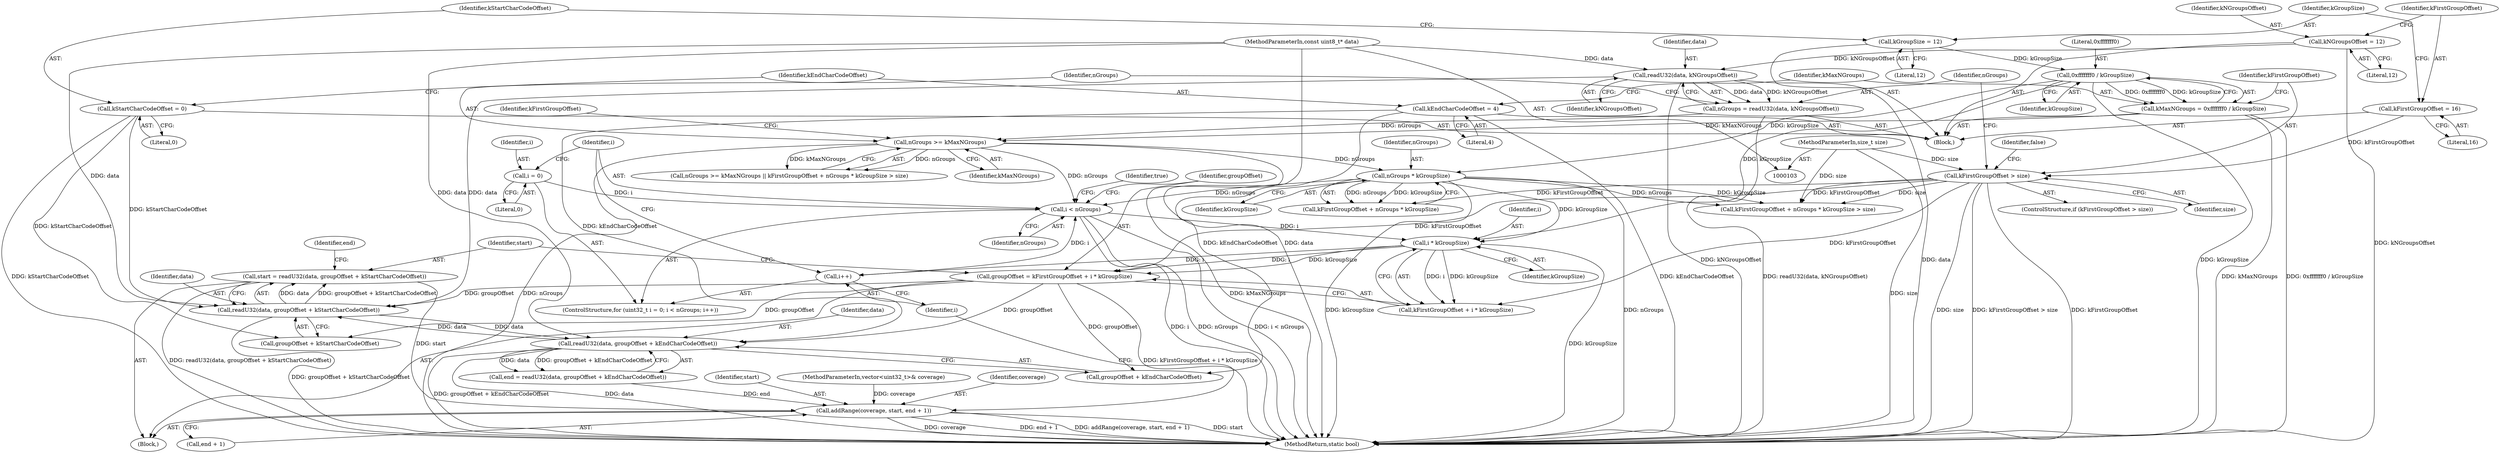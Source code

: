 digraph "0_Android_ed4c8d79153baab7f26562afb8930652dfbf853b@API" {
"1000182" [label="(Call,start = readU32(data, groupOffset + kStartCharCodeOffset))"];
"1000184" [label="(Call,readU32(data, groupOffset + kStartCharCodeOffset))"];
"1000192" [label="(Call,readU32(data, groupOffset + kEndCharCodeOffset))"];
"1000105" [label="(MethodParameterIn,const uint8_t* data)"];
"1000174" [label="(Call,groupOffset = kFirstGroupOffset + i * kGroupSize)"];
"1000135" [label="(Call,kFirstGroupOffset > size)"];
"1000113" [label="(Call,kFirstGroupOffset = 16)"];
"1000106" [label="(MethodParameterIn,size_t size)"];
"1000178" [label="(Call,i * kGroupSize)"];
"1000167" [label="(Call,i < nGroups)"];
"1000170" [label="(Call,i++)"];
"1000164" [label="(Call,i = 0)"];
"1000149" [label="(Call,nGroups >= kMaxNGroups)"];
"1000142" [label="(Call,nGroups = readU32(data, kNGroupsOffset))"];
"1000144" [label="(Call,readU32(data, kNGroupsOffset))"];
"1000109" [label="(Call,kNGroupsOffset = 12)"];
"1000129" [label="(Call,kMaxNGroups = 0xfffffff0 / kGroupSize)"];
"1000131" [label="(Call,0xfffffff0 / kGroupSize)"];
"1000117" [label="(Call,kGroupSize = 12)"];
"1000155" [label="(Call,nGroups * kGroupSize)"];
"1000125" [label="(Call,kEndCharCodeOffset = 4)"];
"1000121" [label="(Call,kStartCharCodeOffset = 0)"];
"1000197" [label="(Call,addRange(coverage, start, end + 1))"];
"1000136" [label="(Identifier,kFirstGroupOffset)"];
"1000183" [label="(Identifier,start)"];
"1000155" [label="(Call,nGroups * kGroupSize)"];
"1000109" [label="(Call,kNGroupsOffset = 12)"];
"1000169" [label="(Identifier,nGroups)"];
"1000174" [label="(Call,groupOffset = kFirstGroupOffset + i * kGroupSize)"];
"1000193" [label="(Identifier,data)"];
"1000186" [label="(Call,groupOffset + kStartCharCodeOffset)"];
"1000142" [label="(Call,nGroups = readU32(data, kNGroupsOffset))"];
"1000197" [label="(Call,addRange(coverage, start, end + 1))"];
"1000176" [label="(Call,kFirstGroupOffset + i * kGroupSize)"];
"1000167" [label="(Call,i < nGroups)"];
"1000205" [label="(MethodReturn,static bool)"];
"1000190" [label="(Call,end = readU32(data, groupOffset + kEndCharCodeOffset))"];
"1000178" [label="(Call,i * kGroupSize)"];
"1000191" [label="(Identifier,end)"];
"1000127" [label="(Literal,4)"];
"1000123" [label="(Literal,0)"];
"1000105" [label="(MethodParameterIn,const uint8_t* data)"];
"1000145" [label="(Identifier,data)"];
"1000134" [label="(ControlStructure,if (kFirstGroupOffset > size))"];
"1000130" [label="(Identifier,kMaxNGroups)"];
"1000157" [label="(Identifier,kGroupSize)"];
"1000137" [label="(Identifier,size)"];
"1000111" [label="(Literal,12)"];
"1000180" [label="(Identifier,kGroupSize)"];
"1000149" [label="(Call,nGroups >= kMaxNGroups)"];
"1000151" [label="(Identifier,kMaxNGroups)"];
"1000126" [label="(Identifier,kEndCharCodeOffset)"];
"1000192" [label="(Call,readU32(data, groupOffset + kEndCharCodeOffset))"];
"1000175" [label="(Identifier,groupOffset)"];
"1000204" [label="(Identifier,true)"];
"1000164" [label="(Call,i = 0)"];
"1000148" [label="(Call,nGroups >= kMaxNGroups || kFirstGroupOffset + nGroups * kGroupSize > size)"];
"1000143" [label="(Identifier,nGroups)"];
"1000162" [label="(ControlStructure,for (uint32_t i = 0; i < nGroups; i++))"];
"1000133" [label="(Identifier,kGroupSize)"];
"1000185" [label="(Identifier,data)"];
"1000172" [label="(Block,)"];
"1000194" [label="(Call,groupOffset + kEndCharCodeOffset)"];
"1000131" [label="(Call,0xfffffff0 / kGroupSize)"];
"1000125" [label="(Call,kEndCharCodeOffset = 4)"];
"1000132" [label="(Literal,0xfffffff0)"];
"1000198" [label="(Identifier,coverage)"];
"1000184" [label="(Call,readU32(data, groupOffset + kStartCharCodeOffset))"];
"1000153" [label="(Call,kFirstGroupOffset + nGroups * kGroupSize)"];
"1000166" [label="(Literal,0)"];
"1000129" [label="(Call,kMaxNGroups = 0xfffffff0 / kGroupSize)"];
"1000106" [label="(MethodParameterIn,size_t size)"];
"1000144" [label="(Call,readU32(data, kNGroupsOffset))"];
"1000135" [label="(Call,kFirstGroupOffset > size)"];
"1000150" [label="(Identifier,nGroups)"];
"1000200" [label="(Call,end + 1)"];
"1000179" [label="(Identifier,i)"];
"1000165" [label="(Identifier,i)"];
"1000146" [label="(Identifier,kNGroupsOffset)"];
"1000199" [label="(Identifier,start)"];
"1000170" [label="(Call,i++)"];
"1000119" [label="(Literal,12)"];
"1000107" [label="(Block,)"];
"1000110" [label="(Identifier,kNGroupsOffset)"];
"1000113" [label="(Call,kFirstGroupOffset = 16)"];
"1000115" [label="(Literal,16)"];
"1000117" [label="(Call,kGroupSize = 12)"];
"1000168" [label="(Identifier,i)"];
"1000104" [label="(MethodParameterIn,vector<uint32_t>& coverage)"];
"1000182" [label="(Call,start = readU32(data, groupOffset + kStartCharCodeOffset))"];
"1000122" [label="(Identifier,kStartCharCodeOffset)"];
"1000140" [label="(Identifier,false)"];
"1000156" [label="(Identifier,nGroups)"];
"1000171" [label="(Identifier,i)"];
"1000121" [label="(Call,kStartCharCodeOffset = 0)"];
"1000154" [label="(Identifier,kFirstGroupOffset)"];
"1000152" [label="(Call,kFirstGroupOffset + nGroups * kGroupSize > size)"];
"1000114" [label="(Identifier,kFirstGroupOffset)"];
"1000118" [label="(Identifier,kGroupSize)"];
"1000182" -> "1000172"  [label="AST: "];
"1000182" -> "1000184"  [label="CFG: "];
"1000183" -> "1000182"  [label="AST: "];
"1000184" -> "1000182"  [label="AST: "];
"1000191" -> "1000182"  [label="CFG: "];
"1000182" -> "1000205"  [label="DDG: readU32(data, groupOffset + kStartCharCodeOffset)"];
"1000184" -> "1000182"  [label="DDG: data"];
"1000184" -> "1000182"  [label="DDG: groupOffset + kStartCharCodeOffset"];
"1000182" -> "1000197"  [label="DDG: start"];
"1000184" -> "1000186"  [label="CFG: "];
"1000185" -> "1000184"  [label="AST: "];
"1000186" -> "1000184"  [label="AST: "];
"1000184" -> "1000205"  [label="DDG: groupOffset + kStartCharCodeOffset"];
"1000192" -> "1000184"  [label="DDG: data"];
"1000144" -> "1000184"  [label="DDG: data"];
"1000105" -> "1000184"  [label="DDG: data"];
"1000174" -> "1000184"  [label="DDG: groupOffset"];
"1000121" -> "1000184"  [label="DDG: kStartCharCodeOffset"];
"1000184" -> "1000192"  [label="DDG: data"];
"1000192" -> "1000190"  [label="AST: "];
"1000192" -> "1000194"  [label="CFG: "];
"1000193" -> "1000192"  [label="AST: "];
"1000194" -> "1000192"  [label="AST: "];
"1000190" -> "1000192"  [label="CFG: "];
"1000192" -> "1000205"  [label="DDG: groupOffset + kEndCharCodeOffset"];
"1000192" -> "1000205"  [label="DDG: data"];
"1000192" -> "1000190"  [label="DDG: data"];
"1000192" -> "1000190"  [label="DDG: groupOffset + kEndCharCodeOffset"];
"1000105" -> "1000192"  [label="DDG: data"];
"1000174" -> "1000192"  [label="DDG: groupOffset"];
"1000125" -> "1000192"  [label="DDG: kEndCharCodeOffset"];
"1000105" -> "1000103"  [label="AST: "];
"1000105" -> "1000205"  [label="DDG: data"];
"1000105" -> "1000144"  [label="DDG: data"];
"1000174" -> "1000172"  [label="AST: "];
"1000174" -> "1000176"  [label="CFG: "];
"1000175" -> "1000174"  [label="AST: "];
"1000176" -> "1000174"  [label="AST: "];
"1000183" -> "1000174"  [label="CFG: "];
"1000174" -> "1000205"  [label="DDG: kFirstGroupOffset + i * kGroupSize"];
"1000135" -> "1000174"  [label="DDG: kFirstGroupOffset"];
"1000178" -> "1000174"  [label="DDG: i"];
"1000178" -> "1000174"  [label="DDG: kGroupSize"];
"1000174" -> "1000186"  [label="DDG: groupOffset"];
"1000174" -> "1000194"  [label="DDG: groupOffset"];
"1000135" -> "1000134"  [label="AST: "];
"1000135" -> "1000137"  [label="CFG: "];
"1000136" -> "1000135"  [label="AST: "];
"1000137" -> "1000135"  [label="AST: "];
"1000140" -> "1000135"  [label="CFG: "];
"1000143" -> "1000135"  [label="CFG: "];
"1000135" -> "1000205"  [label="DDG: kFirstGroupOffset > size"];
"1000135" -> "1000205"  [label="DDG: kFirstGroupOffset"];
"1000135" -> "1000205"  [label="DDG: size"];
"1000113" -> "1000135"  [label="DDG: kFirstGroupOffset"];
"1000106" -> "1000135"  [label="DDG: size"];
"1000135" -> "1000152"  [label="DDG: kFirstGroupOffset"];
"1000135" -> "1000152"  [label="DDG: size"];
"1000135" -> "1000153"  [label="DDG: kFirstGroupOffset"];
"1000135" -> "1000176"  [label="DDG: kFirstGroupOffset"];
"1000113" -> "1000107"  [label="AST: "];
"1000113" -> "1000115"  [label="CFG: "];
"1000114" -> "1000113"  [label="AST: "];
"1000115" -> "1000113"  [label="AST: "];
"1000118" -> "1000113"  [label="CFG: "];
"1000106" -> "1000103"  [label="AST: "];
"1000106" -> "1000205"  [label="DDG: size"];
"1000106" -> "1000152"  [label="DDG: size"];
"1000178" -> "1000176"  [label="AST: "];
"1000178" -> "1000180"  [label="CFG: "];
"1000179" -> "1000178"  [label="AST: "];
"1000180" -> "1000178"  [label="AST: "];
"1000176" -> "1000178"  [label="CFG: "];
"1000178" -> "1000205"  [label="DDG: kGroupSize"];
"1000178" -> "1000170"  [label="DDG: i"];
"1000178" -> "1000176"  [label="DDG: i"];
"1000178" -> "1000176"  [label="DDG: kGroupSize"];
"1000167" -> "1000178"  [label="DDG: i"];
"1000155" -> "1000178"  [label="DDG: kGroupSize"];
"1000131" -> "1000178"  [label="DDG: kGroupSize"];
"1000167" -> "1000162"  [label="AST: "];
"1000167" -> "1000169"  [label="CFG: "];
"1000168" -> "1000167"  [label="AST: "];
"1000169" -> "1000167"  [label="AST: "];
"1000175" -> "1000167"  [label="CFG: "];
"1000204" -> "1000167"  [label="CFG: "];
"1000167" -> "1000205"  [label="DDG: i"];
"1000167" -> "1000205"  [label="DDG: nGroups"];
"1000167" -> "1000205"  [label="DDG: i < nGroups"];
"1000170" -> "1000167"  [label="DDG: i"];
"1000164" -> "1000167"  [label="DDG: i"];
"1000149" -> "1000167"  [label="DDG: nGroups"];
"1000155" -> "1000167"  [label="DDG: nGroups"];
"1000170" -> "1000162"  [label="AST: "];
"1000170" -> "1000171"  [label="CFG: "];
"1000171" -> "1000170"  [label="AST: "];
"1000168" -> "1000170"  [label="CFG: "];
"1000164" -> "1000162"  [label="AST: "];
"1000164" -> "1000166"  [label="CFG: "];
"1000165" -> "1000164"  [label="AST: "];
"1000166" -> "1000164"  [label="AST: "];
"1000168" -> "1000164"  [label="CFG: "];
"1000149" -> "1000148"  [label="AST: "];
"1000149" -> "1000151"  [label="CFG: "];
"1000150" -> "1000149"  [label="AST: "];
"1000151" -> "1000149"  [label="AST: "];
"1000154" -> "1000149"  [label="CFG: "];
"1000148" -> "1000149"  [label="CFG: "];
"1000149" -> "1000205"  [label="DDG: kMaxNGroups"];
"1000149" -> "1000205"  [label="DDG: nGroups"];
"1000149" -> "1000148"  [label="DDG: nGroups"];
"1000149" -> "1000148"  [label="DDG: kMaxNGroups"];
"1000142" -> "1000149"  [label="DDG: nGroups"];
"1000129" -> "1000149"  [label="DDG: kMaxNGroups"];
"1000149" -> "1000155"  [label="DDG: nGroups"];
"1000142" -> "1000107"  [label="AST: "];
"1000142" -> "1000144"  [label="CFG: "];
"1000143" -> "1000142"  [label="AST: "];
"1000144" -> "1000142"  [label="AST: "];
"1000150" -> "1000142"  [label="CFG: "];
"1000142" -> "1000205"  [label="DDG: readU32(data, kNGroupsOffset)"];
"1000144" -> "1000142"  [label="DDG: data"];
"1000144" -> "1000142"  [label="DDG: kNGroupsOffset"];
"1000144" -> "1000146"  [label="CFG: "];
"1000145" -> "1000144"  [label="AST: "];
"1000146" -> "1000144"  [label="AST: "];
"1000144" -> "1000205"  [label="DDG: data"];
"1000144" -> "1000205"  [label="DDG: kNGroupsOffset"];
"1000109" -> "1000144"  [label="DDG: kNGroupsOffset"];
"1000109" -> "1000107"  [label="AST: "];
"1000109" -> "1000111"  [label="CFG: "];
"1000110" -> "1000109"  [label="AST: "];
"1000111" -> "1000109"  [label="AST: "];
"1000114" -> "1000109"  [label="CFG: "];
"1000109" -> "1000205"  [label="DDG: kNGroupsOffset"];
"1000129" -> "1000107"  [label="AST: "];
"1000129" -> "1000131"  [label="CFG: "];
"1000130" -> "1000129"  [label="AST: "];
"1000131" -> "1000129"  [label="AST: "];
"1000136" -> "1000129"  [label="CFG: "];
"1000129" -> "1000205"  [label="DDG: kMaxNGroups"];
"1000129" -> "1000205"  [label="DDG: 0xfffffff0 / kGroupSize"];
"1000131" -> "1000129"  [label="DDG: 0xfffffff0"];
"1000131" -> "1000129"  [label="DDG: kGroupSize"];
"1000131" -> "1000133"  [label="CFG: "];
"1000132" -> "1000131"  [label="AST: "];
"1000133" -> "1000131"  [label="AST: "];
"1000131" -> "1000205"  [label="DDG: kGroupSize"];
"1000117" -> "1000131"  [label="DDG: kGroupSize"];
"1000131" -> "1000155"  [label="DDG: kGroupSize"];
"1000117" -> "1000107"  [label="AST: "];
"1000117" -> "1000119"  [label="CFG: "];
"1000118" -> "1000117"  [label="AST: "];
"1000119" -> "1000117"  [label="AST: "];
"1000122" -> "1000117"  [label="CFG: "];
"1000155" -> "1000153"  [label="AST: "];
"1000155" -> "1000157"  [label="CFG: "];
"1000156" -> "1000155"  [label="AST: "];
"1000157" -> "1000155"  [label="AST: "];
"1000153" -> "1000155"  [label="CFG: "];
"1000155" -> "1000205"  [label="DDG: nGroups"];
"1000155" -> "1000205"  [label="DDG: kGroupSize"];
"1000155" -> "1000152"  [label="DDG: nGroups"];
"1000155" -> "1000152"  [label="DDG: kGroupSize"];
"1000155" -> "1000153"  [label="DDG: nGroups"];
"1000155" -> "1000153"  [label="DDG: kGroupSize"];
"1000125" -> "1000107"  [label="AST: "];
"1000125" -> "1000127"  [label="CFG: "];
"1000126" -> "1000125"  [label="AST: "];
"1000127" -> "1000125"  [label="AST: "];
"1000130" -> "1000125"  [label="CFG: "];
"1000125" -> "1000205"  [label="DDG: kEndCharCodeOffset"];
"1000125" -> "1000194"  [label="DDG: kEndCharCodeOffset"];
"1000121" -> "1000107"  [label="AST: "];
"1000121" -> "1000123"  [label="CFG: "];
"1000122" -> "1000121"  [label="AST: "];
"1000123" -> "1000121"  [label="AST: "];
"1000126" -> "1000121"  [label="CFG: "];
"1000121" -> "1000205"  [label="DDG: kStartCharCodeOffset"];
"1000121" -> "1000186"  [label="DDG: kStartCharCodeOffset"];
"1000197" -> "1000172"  [label="AST: "];
"1000197" -> "1000200"  [label="CFG: "];
"1000198" -> "1000197"  [label="AST: "];
"1000199" -> "1000197"  [label="AST: "];
"1000200" -> "1000197"  [label="AST: "];
"1000171" -> "1000197"  [label="CFG: "];
"1000197" -> "1000205"  [label="DDG: end + 1"];
"1000197" -> "1000205"  [label="DDG: addRange(coverage, start, end + 1)"];
"1000197" -> "1000205"  [label="DDG: start"];
"1000197" -> "1000205"  [label="DDG: coverage"];
"1000104" -> "1000197"  [label="DDG: coverage"];
"1000190" -> "1000197"  [label="DDG: end"];
}
